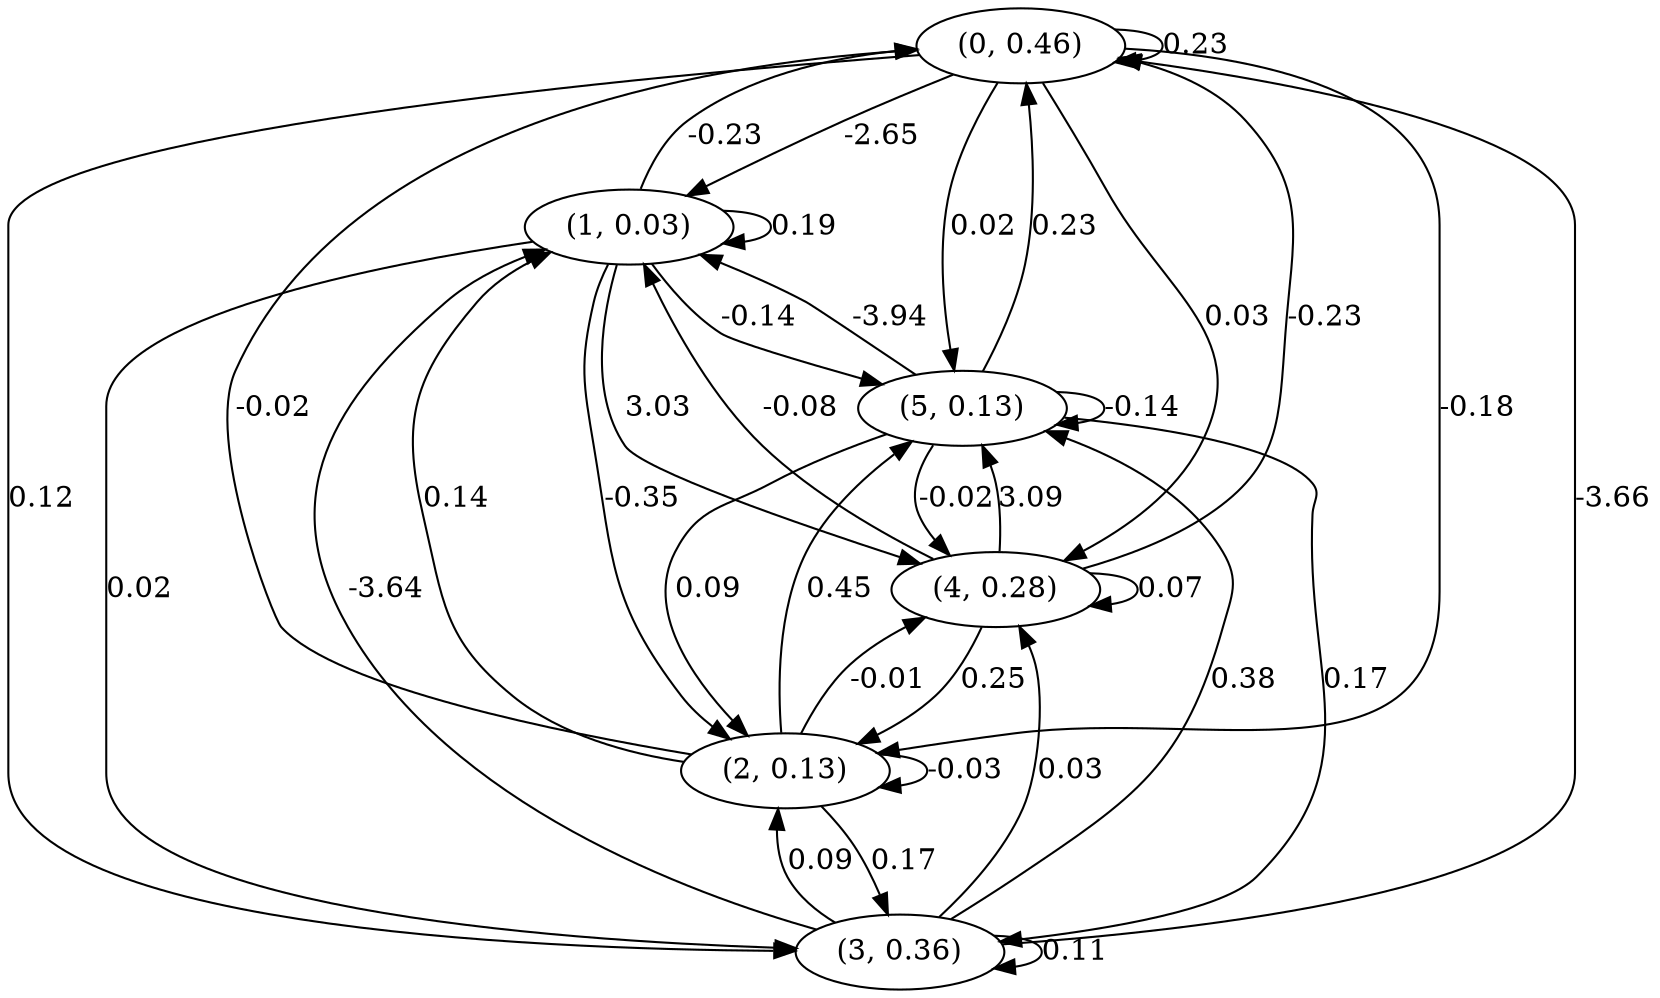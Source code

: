 digraph {
    0 [ label = "(0, 0.46)" ]
    1 [ label = "(1, 0.03)" ]
    2 [ label = "(2, 0.13)" ]
    3 [ label = "(3, 0.36)" ]
    4 [ label = "(4, 0.28)" ]
    5 [ label = "(5, 0.13)" ]
    0 -> 0 [ label = "0.23" ]
    1 -> 1 [ label = "0.19" ]
    2 -> 2 [ label = "-0.03" ]
    3 -> 3 [ label = "0.11" ]
    4 -> 4 [ label = "0.07" ]
    5 -> 5 [ label = "-0.14" ]
    1 -> 0 [ label = "-0.23" ]
    2 -> 0 [ label = "-0.02" ]
    3 -> 0 [ label = "-3.66" ]
    4 -> 0 [ label = "-0.23" ]
    5 -> 0 [ label = "0.23" ]
    0 -> 1 [ label = "-2.65" ]
    2 -> 1 [ label = "0.14" ]
    3 -> 1 [ label = "-3.64" ]
    4 -> 1 [ label = "-0.08" ]
    5 -> 1 [ label = "-3.94" ]
    0 -> 2 [ label = "-0.18" ]
    1 -> 2 [ label = "-0.35" ]
    3 -> 2 [ label = "0.09" ]
    4 -> 2 [ label = "0.25" ]
    5 -> 2 [ label = "0.09" ]
    0 -> 3 [ label = "0.12" ]
    1 -> 3 [ label = "0.02" ]
    2 -> 3 [ label = "0.17" ]
    5 -> 3 [ label = "0.17" ]
    0 -> 4 [ label = "0.03" ]
    1 -> 4 [ label = "3.03" ]
    2 -> 4 [ label = "-0.01" ]
    3 -> 4 [ label = "0.03" ]
    5 -> 4 [ label = "-0.02" ]
    0 -> 5 [ label = "0.02" ]
    1 -> 5 [ label = "-0.14" ]
    2 -> 5 [ label = "0.45" ]
    3 -> 5 [ label = "0.38" ]
    4 -> 5 [ label = "3.09" ]
}

